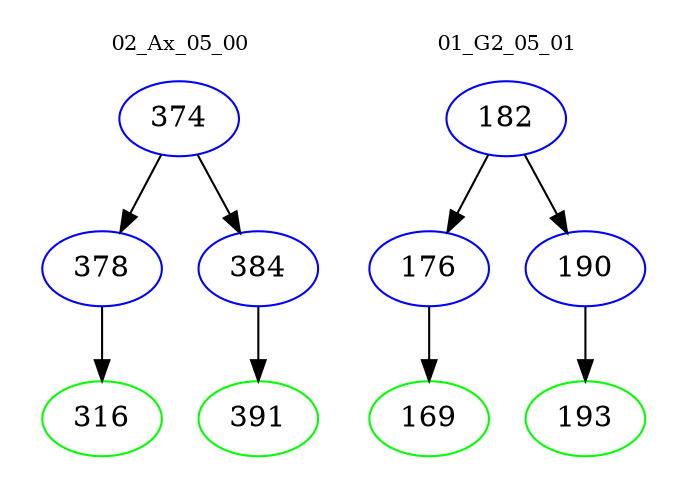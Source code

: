 digraph{
subgraph cluster_0 {
color = white
label = "02_Ax_05_00";
fontsize=10;
T0_374 [label="374", color="blue"]
T0_374 -> T0_378 [color="black"]
T0_378 [label="378", color="blue"]
T0_378 -> T0_316 [color="black"]
T0_316 [label="316", color="green"]
T0_374 -> T0_384 [color="black"]
T0_384 [label="384", color="blue"]
T0_384 -> T0_391 [color="black"]
T0_391 [label="391", color="green"]
}
subgraph cluster_1 {
color = white
label = "01_G2_05_01";
fontsize=10;
T1_182 [label="182", color="blue"]
T1_182 -> T1_176 [color="black"]
T1_176 [label="176", color="blue"]
T1_176 -> T1_169 [color="black"]
T1_169 [label="169", color="green"]
T1_182 -> T1_190 [color="black"]
T1_190 [label="190", color="blue"]
T1_190 -> T1_193 [color="black"]
T1_193 [label="193", color="green"]
}
}
